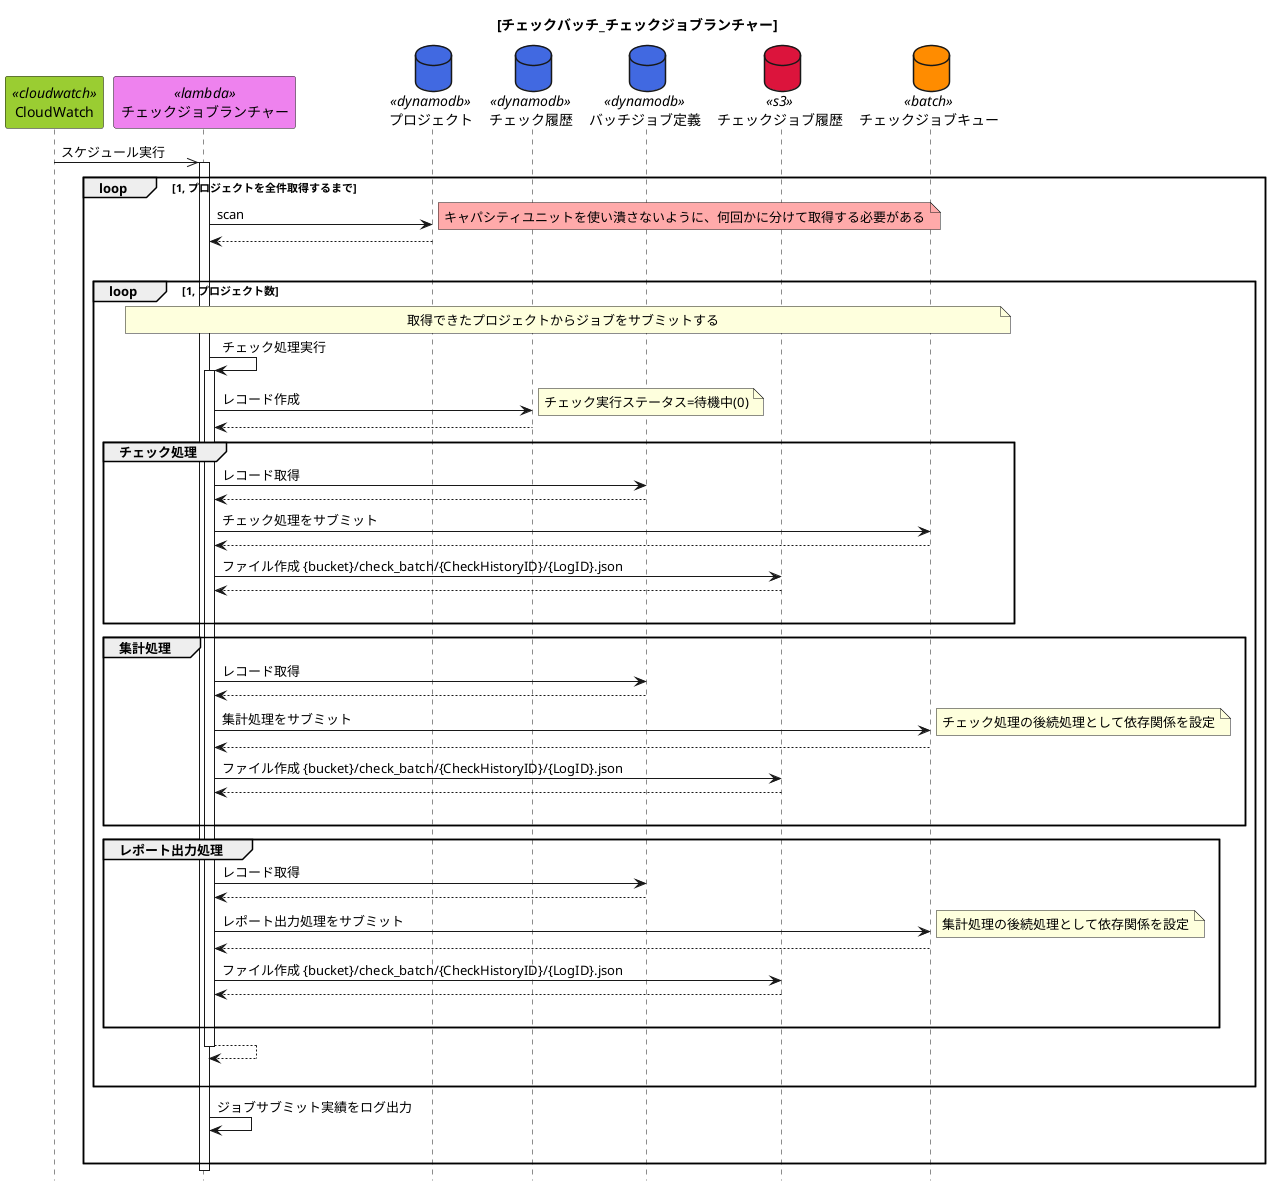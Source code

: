 @startuml{Batch_チェック_チェックジョブランチャー.png}
title [チェックバッチ_チェックジョブランチャー]
hide footbox

participant CloudWatch as cloudwatch <<cloudwatch>> #yellowgreen
participant チェックジョブランチャー as batch_check_job_louncher <<lambda>> #violet
database プロジェクト as table_projects <<dynamodb>> #royalblue
database チェック履歴 as table_check_history <<dynamodb>> #royalblue
database バッチジョブ定義 as table_batch_jobdef <<dynamodb>> #royalblue
database チェックジョブ履歴 as storage_check_joblog <<s3>> #crimson
database チェックジョブキュー as batchqueue_check <<batch>> #darkorange

cloudwatch ->> batch_check_job_louncher :スケジュール実行
activate batch_check_job_louncher
    loop 1, プロジェクトを全件取得するまで
    batch_check_job_louncher -> table_projects : scan
    note right #FFAAAA :キャパシティユニットを使い潰さないように、何回かに分けて取得する必要がある
    table_projects --> batch_check_job_louncher
    |||
    loop 1, プロジェクト数
        note over batch_check_job_louncher, batchqueue_check :取得できたプロジェクトからジョブをサブミットする
        batch_check_job_louncher -> batch_check_job_louncher :チェック処理実行
        activate batch_check_job_louncher
            batch_check_job_louncher -> table_check_history :レコード作成
            note right :チェック実行ステータス=待機中(0)
            table_check_history --> batch_check_job_louncher
            group チェック処理
            batch_check_job_louncher -> table_batch_jobdef :レコード取得
            table_batch_jobdef --> batch_check_job_louncher
            batch_check_job_louncher -> batchqueue_check :チェック処理をサブミット
            batchqueue_check --> batch_check_job_louncher
            batch_check_job_louncher -> storage_check_joblog :ファイル作成 {bucket}/check_batch/{CheckHistoryID}/{LogID}.json
            storage_check_joblog --> batch_check_job_louncher
            |||
            end
            group 集計処理
            batch_check_job_louncher -> table_batch_jobdef :レコード取得
            table_batch_jobdef --> batch_check_job_louncher
            batch_check_job_louncher -> batchqueue_check :集計処理をサブミット
            note right :チェック処理の後続処理として依存関係を設定
            batchqueue_check --> batch_check_job_louncher
            batch_check_job_louncher -> storage_check_joblog :ファイル作成 {bucket}/check_batch/{CheckHistoryID}/{LogID}.json
            storage_check_joblog --> batch_check_job_louncher
            |||
            end
            group レポート出力処理
            batch_check_job_louncher -> table_batch_jobdef :レコード取得
            table_batch_jobdef --> batch_check_job_louncher
            batch_check_job_louncher -> batchqueue_check :レポート出力処理をサブミット
            note right :集計処理の後続処理として依存関係を設定
            batchqueue_check --> batch_check_job_louncher
            batch_check_job_louncher -> storage_check_joblog :ファイル作成 {bucket}/check_batch/{CheckHistoryID}/{LogID}.json
            storage_check_joblog --> batch_check_job_louncher
            |||
            end
            batch_check_job_louncher --> batch_check_job_louncher
            |||
        deactivate batch_check_job_louncher
    end
    batch_check_job_louncher -> batch_check_job_louncher :ジョブサブミット実績をログ出力
    |||
    end
deactivate batch_check_job_louncher
@enduml

